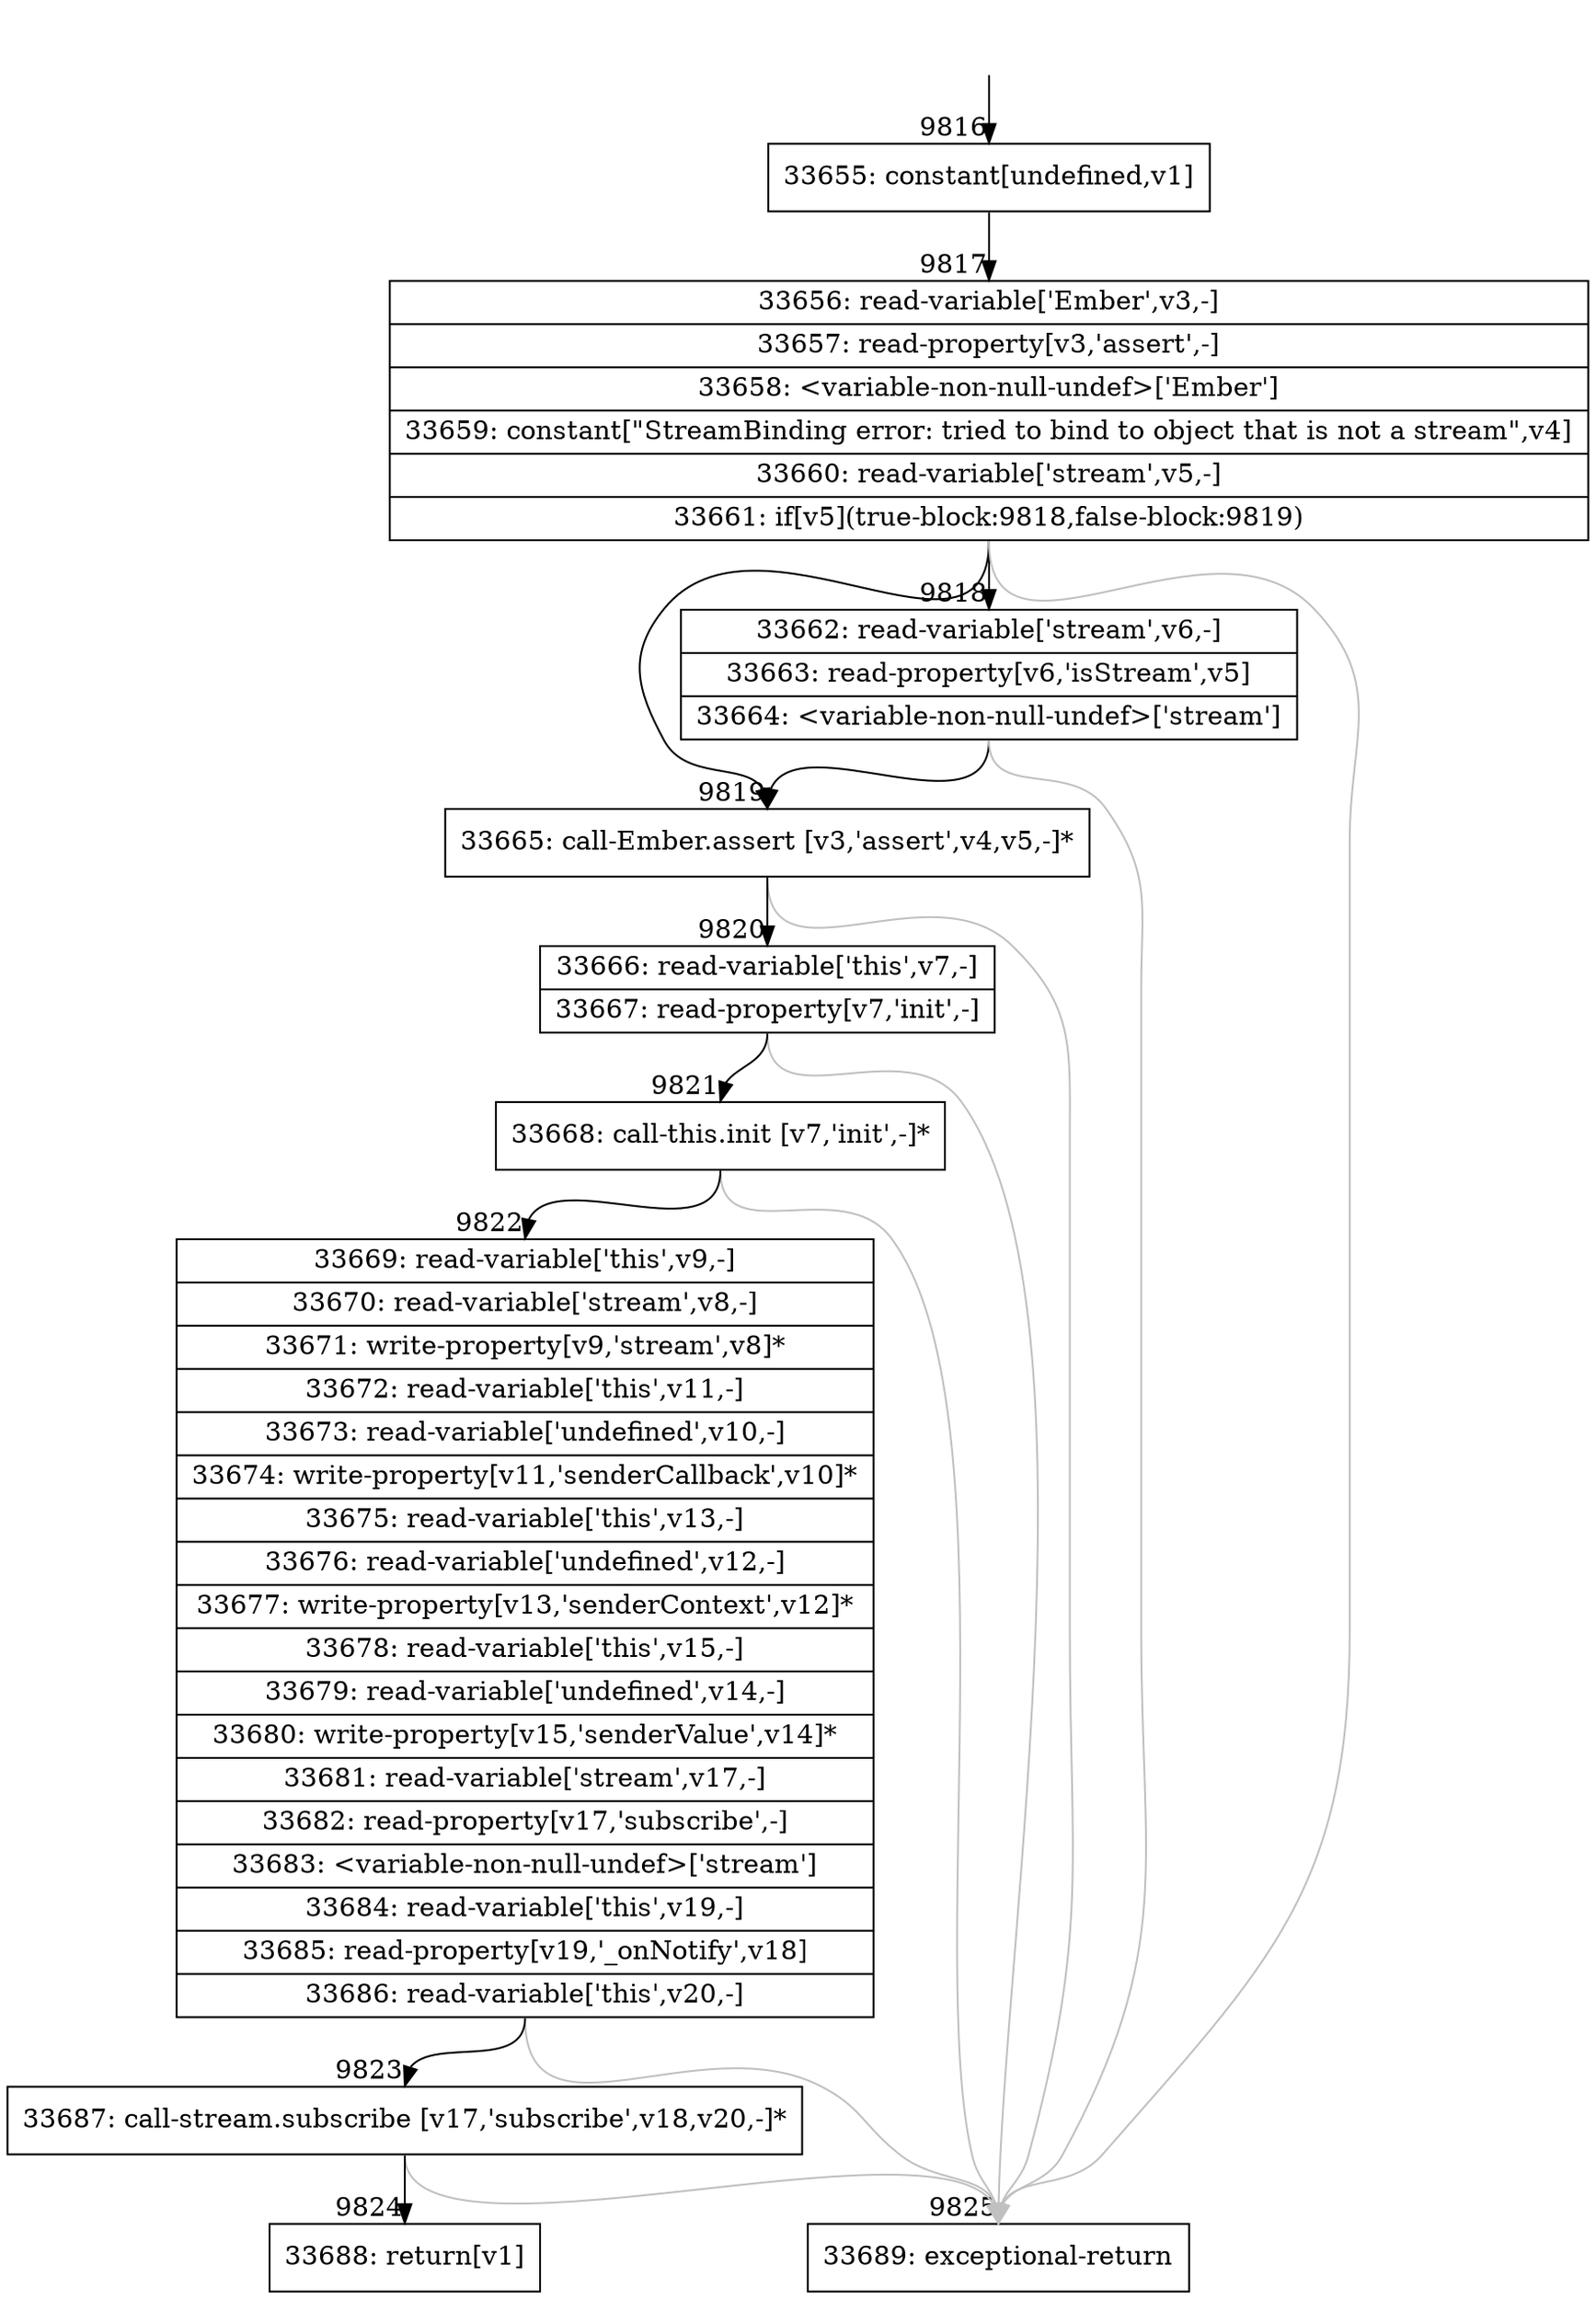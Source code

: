 digraph {
rankdir="TD"
BB_entry837[shape=none,label=""];
BB_entry837 -> BB9816 [tailport=s, headport=n, headlabel="    9816"]
BB9816 [shape=record label="{33655: constant[undefined,v1]}" ] 
BB9816 -> BB9817 [tailport=s, headport=n, headlabel="      9817"]
BB9817 [shape=record label="{33656: read-variable['Ember',v3,-]|33657: read-property[v3,'assert',-]|33658: \<variable-non-null-undef\>['Ember']|33659: constant[\"StreamBinding error: tried to bind to object that is not a stream\",v4]|33660: read-variable['stream',v5,-]|33661: if[v5](true-block:9818,false-block:9819)}" ] 
BB9817 -> BB9819 [tailport=s, headport=n, headlabel="      9819"]
BB9817 -> BB9818 [tailport=s, headport=n, headlabel="      9818"]
BB9817 -> BB9825 [tailport=s, headport=n, color=gray, headlabel="      9825"]
BB9818 [shape=record label="{33662: read-variable['stream',v6,-]|33663: read-property[v6,'isStream',v5]|33664: \<variable-non-null-undef\>['stream']}" ] 
BB9818 -> BB9819 [tailport=s, headport=n]
BB9818 -> BB9825 [tailport=s, headport=n, color=gray]
BB9819 [shape=record label="{33665: call-Ember.assert [v3,'assert',v4,v5,-]*}" ] 
BB9819 -> BB9820 [tailport=s, headport=n, headlabel="      9820"]
BB9819 -> BB9825 [tailport=s, headport=n, color=gray]
BB9820 [shape=record label="{33666: read-variable['this',v7,-]|33667: read-property[v7,'init',-]}" ] 
BB9820 -> BB9821 [tailport=s, headport=n, headlabel="      9821"]
BB9820 -> BB9825 [tailport=s, headport=n, color=gray]
BB9821 [shape=record label="{33668: call-this.init [v7,'init',-]*}" ] 
BB9821 -> BB9822 [tailport=s, headport=n, headlabel="      9822"]
BB9821 -> BB9825 [tailport=s, headport=n, color=gray]
BB9822 [shape=record label="{33669: read-variable['this',v9,-]|33670: read-variable['stream',v8,-]|33671: write-property[v9,'stream',v8]*|33672: read-variable['this',v11,-]|33673: read-variable['undefined',v10,-]|33674: write-property[v11,'senderCallback',v10]*|33675: read-variable['this',v13,-]|33676: read-variable['undefined',v12,-]|33677: write-property[v13,'senderContext',v12]*|33678: read-variable['this',v15,-]|33679: read-variable['undefined',v14,-]|33680: write-property[v15,'senderValue',v14]*|33681: read-variable['stream',v17,-]|33682: read-property[v17,'subscribe',-]|33683: \<variable-non-null-undef\>['stream']|33684: read-variable['this',v19,-]|33685: read-property[v19,'_onNotify',v18]|33686: read-variable['this',v20,-]}" ] 
BB9822 -> BB9823 [tailport=s, headport=n, headlabel="      9823"]
BB9822 -> BB9825 [tailport=s, headport=n, color=gray]
BB9823 [shape=record label="{33687: call-stream.subscribe [v17,'subscribe',v18,v20,-]*}" ] 
BB9823 -> BB9824 [tailport=s, headport=n, headlabel="      9824"]
BB9823 -> BB9825 [tailport=s, headport=n, color=gray]
BB9824 [shape=record label="{33688: return[v1]}" ] 
BB9825 [shape=record label="{33689: exceptional-return}" ] 
//#$~ 17577
}
